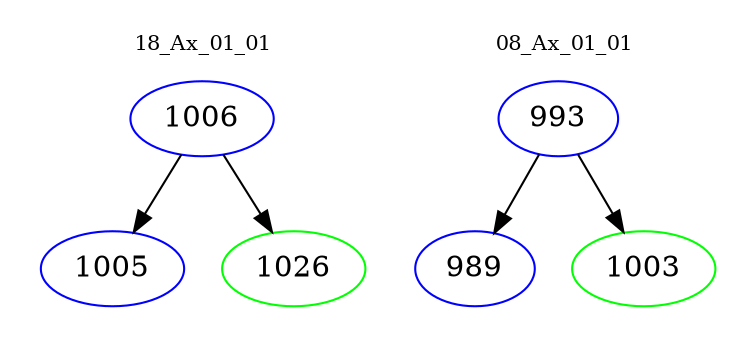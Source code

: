 digraph{
subgraph cluster_0 {
color = white
label = "18_Ax_01_01";
fontsize=10;
T0_1006 [label="1006", color="blue"]
T0_1006 -> T0_1005 [color="black"]
T0_1005 [label="1005", color="blue"]
T0_1006 -> T0_1026 [color="black"]
T0_1026 [label="1026", color="green"]
}
subgraph cluster_1 {
color = white
label = "08_Ax_01_01";
fontsize=10;
T1_993 [label="993", color="blue"]
T1_993 -> T1_989 [color="black"]
T1_989 [label="989", color="blue"]
T1_993 -> T1_1003 [color="black"]
T1_1003 [label="1003", color="green"]
}
}
